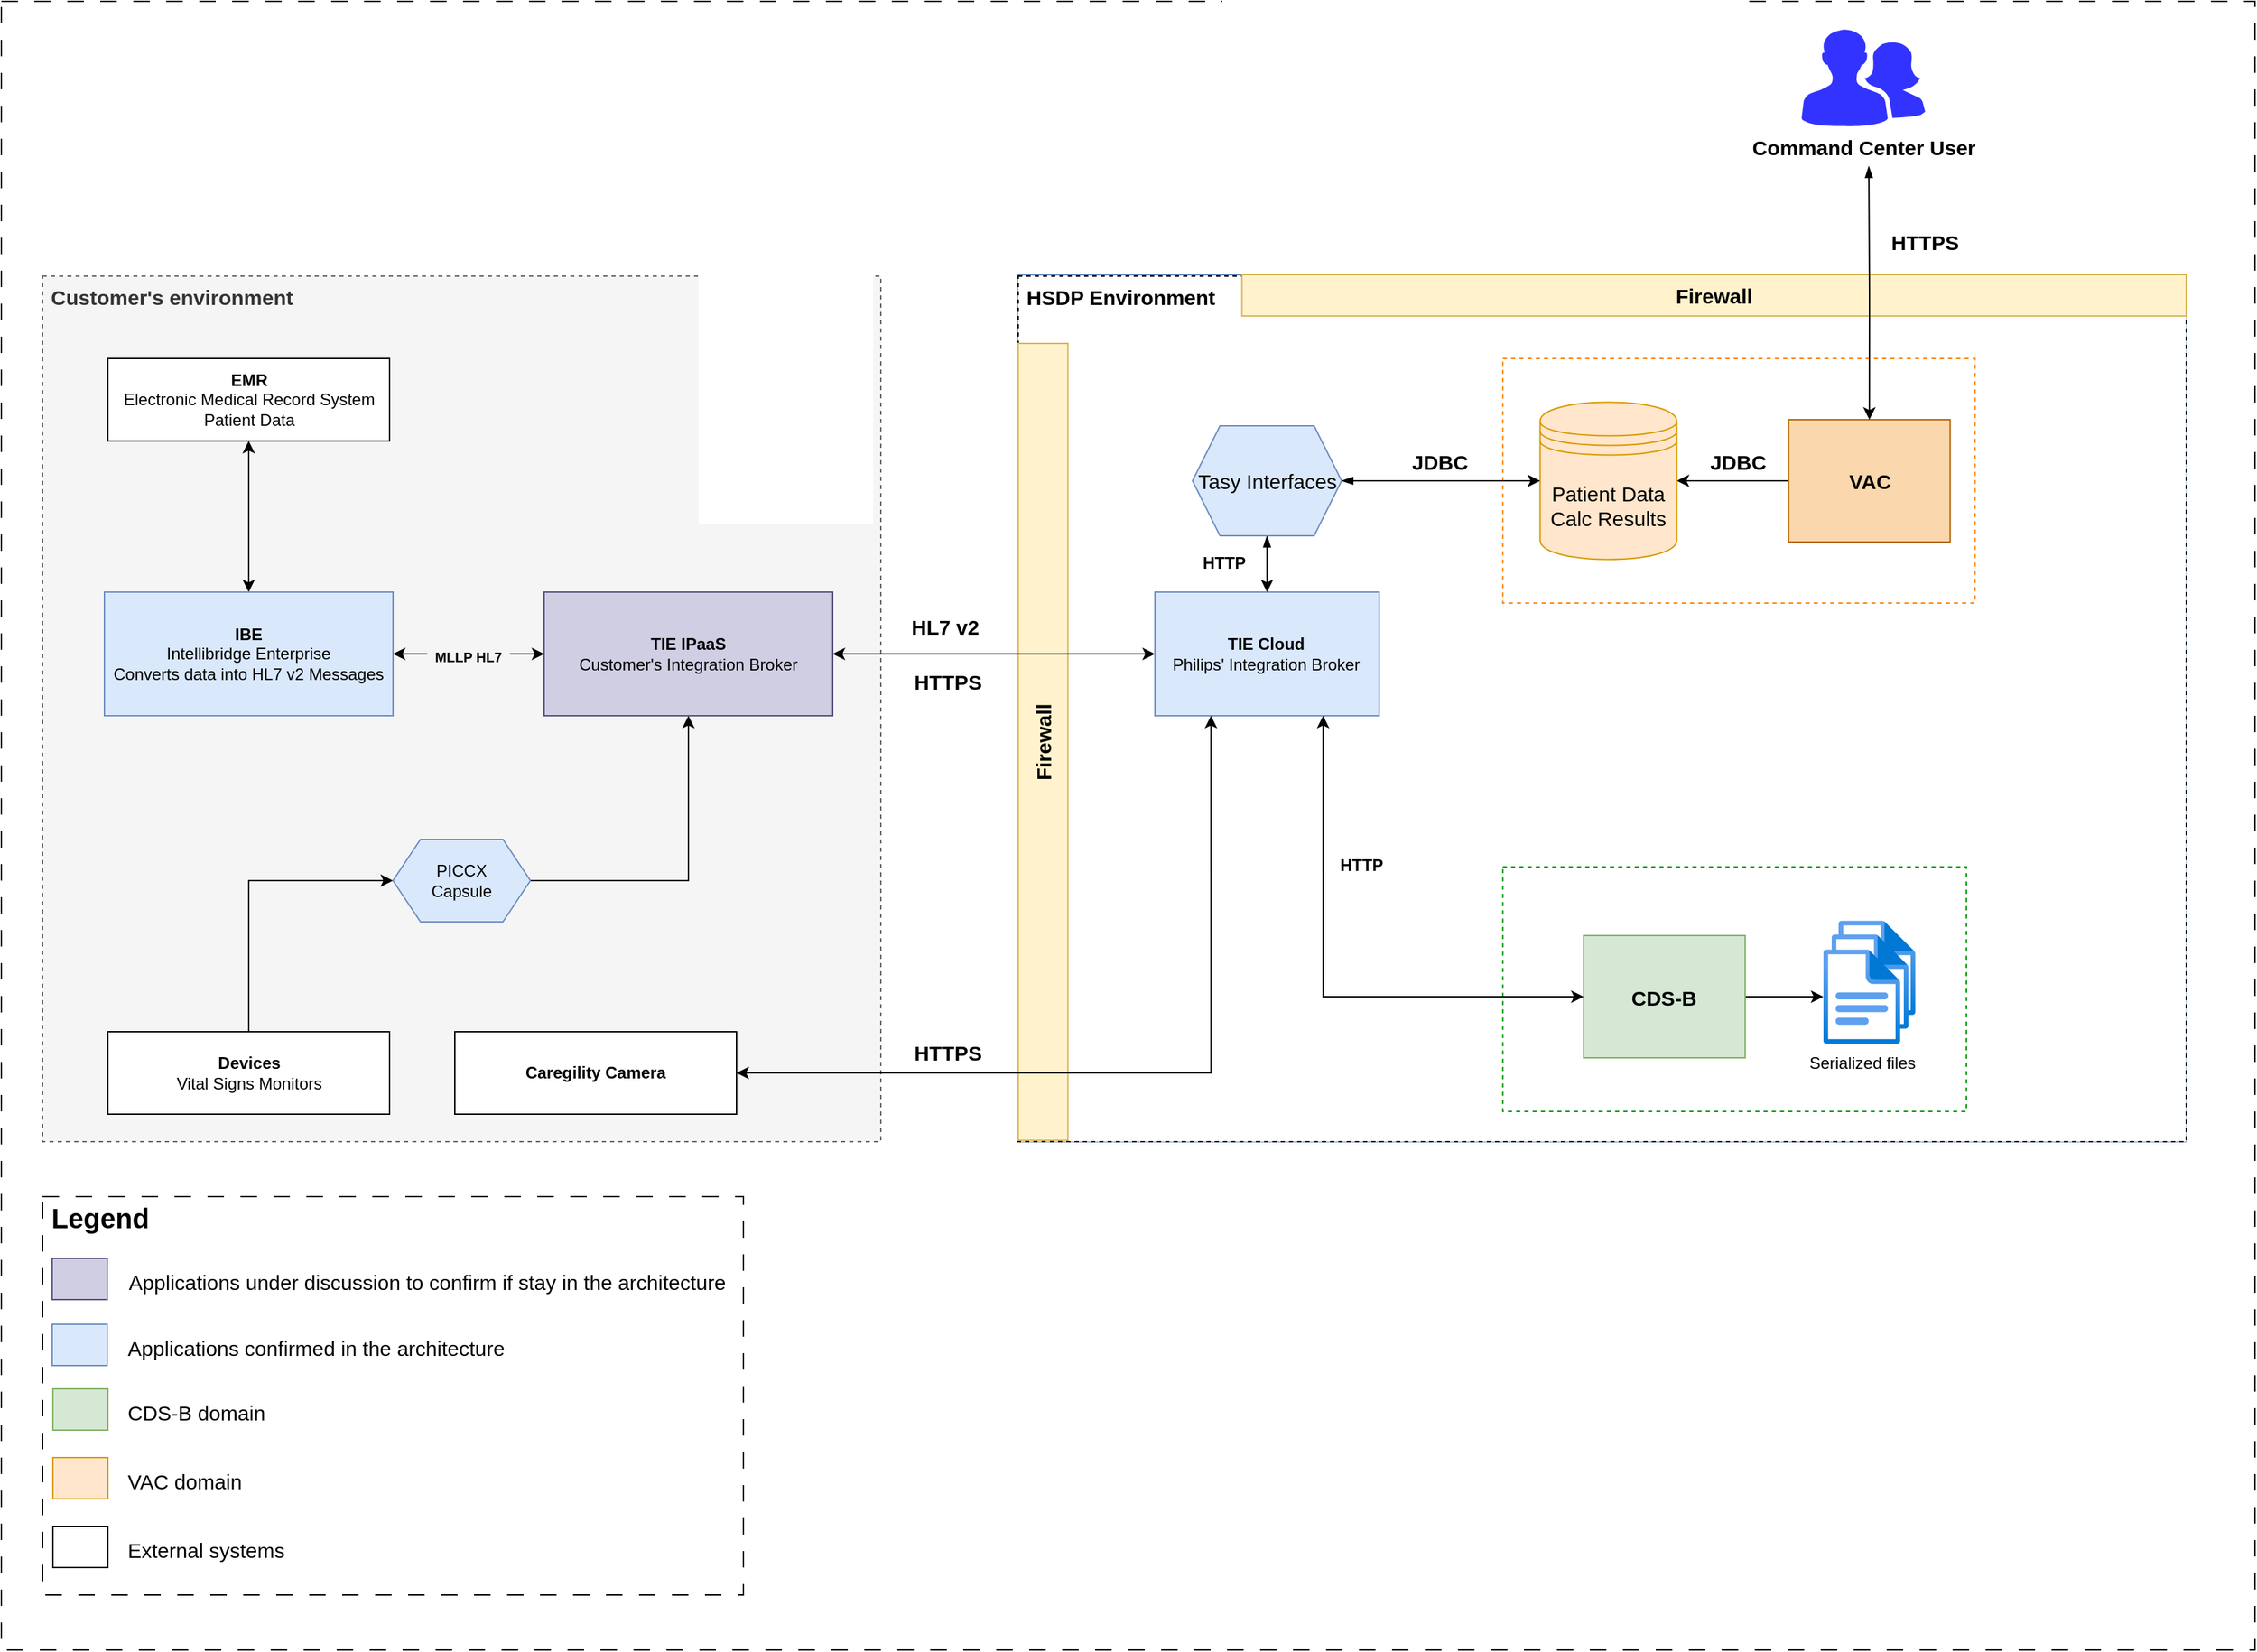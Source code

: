 <mxfile version="21.0.6" type="github"><diagram name="Page-1" id="2rehOZDOLB7oGoRyjfem"><mxGraphModel dx="3103" dy="2275" grid="1" gridSize="10" guides="1" tooltips="1" connect="1" arrows="1" fold="1" page="1" pageScale="1" pageWidth="850" pageHeight="1100" math="0" shadow="0"><root><mxCell id="0"/><mxCell id="1" parent="0"/><mxCell id="cWXUJNvMqhTuxY0X6Ky5-93" value="" style="rounded=0;whiteSpace=wrap;html=1;dashed=1;dashPattern=12 12;fontSize=15;" parent="1" vertex="1"><mxGeometry x="30" y="-130" width="1640" height="1200" as="geometry"/></mxCell><mxCell id="cWXUJNvMqhTuxY0X6Ky5-92" value="" style="rounded=0;whiteSpace=wrap;html=1;fontSize=15;dashed=1;dashPattern=12 12;" parent="1" vertex="1"><mxGeometry x="60" y="740" width="510" height="290" as="geometry"/></mxCell><mxCell id="k68854BvRvZbGaNbNRbs-1" value="&lt;font style=&quot;font-size: 15px;&quot;&gt;&lt;b&gt;&amp;nbsp;Customer's environment&lt;/b&gt;&lt;/font&gt;" style="rounded=0;whiteSpace=wrap;html=1;dashed=1;horizontal=1;verticalAlign=top;align=left;fillColor=#f5f5f5;strokeColor=#666666;fontColor=#333333;" parent="1" vertex="1"><mxGeometry x="60" y="70" width="610" height="630" as="geometry"/></mxCell><mxCell id="k68854BvRvZbGaNbNRbs-8" style="edgeStyle=orthogonalEdgeStyle;rounded=0;orthogonalLoop=1;jettySize=auto;html=1;entryX=0.5;entryY=0;entryDx=0;entryDy=0;fillColor=#f8cecc;strokeColor=#000000;startArrow=classic;startFill=1;" parent="1" source="k68854BvRvZbGaNbNRbs-2" target="k68854BvRvZbGaNbNRbs-6" edge="1"><mxGeometry relative="1" as="geometry"/></mxCell><mxCell id="k68854BvRvZbGaNbNRbs-2" value="&lt;b&gt;EMR&lt;br&gt;&lt;/b&gt;Electronic Medical Record System&lt;br&gt;Patient Data" style="rounded=0;whiteSpace=wrap;html=1;" parent="1" vertex="1"><mxGeometry x="107.5" y="130" width="205" height="60" as="geometry"/></mxCell><mxCell id="k68854BvRvZbGaNbNRbs-5" style="edgeStyle=orthogonalEdgeStyle;rounded=0;orthogonalLoop=1;jettySize=auto;html=1;entryX=0;entryY=0.5;entryDx=0;entryDy=0;fillColor=#f8cecc;strokeColor=#000000;" parent="1" source="k68854BvRvZbGaNbNRbs-3" target="k68854BvRvZbGaNbNRbs-4" edge="1"><mxGeometry relative="1" as="geometry"><Array as="points"><mxPoint x="210" y="510"/></Array></mxGeometry></mxCell><mxCell id="k68854BvRvZbGaNbNRbs-3" value="&lt;b&gt;Devices&lt;br&gt;&lt;/b&gt;Vital Signs Monitors" style="rounded=0;whiteSpace=wrap;html=1;" parent="1" vertex="1"><mxGeometry x="107.5" y="620" width="205" height="60" as="geometry"/></mxCell><mxCell id="cWXUJNvMqhTuxY0X6Ky5-71" style="edgeStyle=orthogonalEdgeStyle;rounded=0;orthogonalLoop=1;jettySize=auto;html=1;entryX=0.5;entryY=1;entryDx=0;entryDy=0;strokeColor=#000000;startArrow=none;startFill=0;endArrow=classic;endFill=1;" parent="1" source="k68854BvRvZbGaNbNRbs-4" target="k68854BvRvZbGaNbNRbs-9" edge="1"><mxGeometry relative="1" as="geometry"/></mxCell><mxCell id="k68854BvRvZbGaNbNRbs-4" value="PICCX&lt;br&gt;Capsule" style="shape=hexagon;perimeter=hexagonPerimeter2;whiteSpace=wrap;html=1;fixedSize=1;fillColor=#dae8fc;strokeColor=#6c8ebf;" parent="1" vertex="1"><mxGeometry x="315" y="480" width="100" height="60" as="geometry"/></mxCell><mxCell id="k68854BvRvZbGaNbNRbs-10" style="edgeStyle=orthogonalEdgeStyle;rounded=0;orthogonalLoop=1;jettySize=auto;html=1;entryX=0;entryY=0.5;entryDx=0;entryDy=0;fontSize=15;startArrow=none;" parent="1" source="k68854BvRvZbGaNbNRbs-11" target="k68854BvRvZbGaNbNRbs-9" edge="1"><mxGeometry relative="1" as="geometry"/></mxCell><mxCell id="k68854BvRvZbGaNbNRbs-6" value="&lt;b&gt;IBE&lt;/b&gt;&lt;br&gt;Intellibridge Enterprise&lt;br&gt;Converts data into HL7 v2 Messages" style="rounded=0;whiteSpace=wrap;html=1;fillColor=#dae8fc;strokeColor=#6c8ebf;" parent="1" vertex="1"><mxGeometry x="105" y="300" width="210" height="90" as="geometry"/></mxCell><mxCell id="k68854BvRvZbGaNbNRbs-9" value="&lt;b&gt;TIE IPaaS&lt;/b&gt;&lt;br&gt;Customer's Integration Broker" style="rounded=0;whiteSpace=wrap;html=1;fillColor=#d0cee2;strokeColor=#56517e;" parent="1" vertex="1"><mxGeometry x="425" y="300" width="210" height="90" as="geometry"/></mxCell><mxCell id="k68854BvRvZbGaNbNRbs-12" value="" style="edgeStyle=orthogonalEdgeStyle;rounded=0;orthogonalLoop=1;jettySize=auto;html=1;entryX=0;entryY=0.5;entryDx=0;entryDy=0;fontSize=15;endArrow=none;startArrow=classic;startFill=1;" parent="1" source="k68854BvRvZbGaNbNRbs-6" target="k68854BvRvZbGaNbNRbs-11" edge="1"><mxGeometry relative="1" as="geometry"><mxPoint x="315" y="345" as="sourcePoint"/><mxPoint x="425" y="345" as="targetPoint"/></mxGeometry></mxCell><mxCell id="k68854BvRvZbGaNbNRbs-11" value="&lt;font style=&quot;font-size: 10px;&quot;&gt;&lt;b&gt;MLLP HL7&lt;/b&gt;&lt;/font&gt;" style="text;html=1;strokeColor=none;fillColor=none;align=center;verticalAlign=middle;whiteSpace=wrap;rounded=0;fontSize=15;" parent="1" vertex="1"><mxGeometry x="340" y="330" width="60" height="30" as="geometry"/></mxCell><mxCell id="k68854BvRvZbGaNbNRbs-17" value="" style="group;fillColor=#dae8fc;strokeColor=#6c8ebf;" parent="1" vertex="1" connectable="0"><mxGeometry x="770" y="69" width="850" height="631" as="geometry"/></mxCell><mxCell id="k68854BvRvZbGaNbNRbs-13" value="&lt;b&gt;&lt;font style=&quot;font-size: 15px;&quot;&gt;&amp;nbsp;HSDP Environment&lt;/font&gt;&lt;/b&gt;" style="rounded=0;whiteSpace=wrap;html=1;dashed=1;horizontal=1;verticalAlign=top;align=left;" parent="k68854BvRvZbGaNbNRbs-17" vertex="1"><mxGeometry y="1" width="850" height="630" as="geometry"/></mxCell><mxCell id="k68854BvRvZbGaNbNRbs-15" value="&lt;font style=&quot;font-size: 15px;&quot;&gt;&lt;b&gt;Firewall&lt;/b&gt;&lt;/font&gt;" style="rounded=0;whiteSpace=wrap;html=1;fontSize=10;horizontal=0;fillColor=#fff2cc;strokeColor=#d6b656;" parent="k68854BvRvZbGaNbNRbs-17" vertex="1"><mxGeometry y="50" width="36.17" height="580" as="geometry"/></mxCell><mxCell id="k68854BvRvZbGaNbNRbs-16" value="&lt;font style=&quot;font-size: 15px;&quot;&gt;&lt;b&gt;Firewall&lt;/b&gt;&lt;/font&gt;" style="rounded=0;whiteSpace=wrap;html=1;fontSize=10;horizontal=1;fillColor=#fff2cc;strokeColor=#d6b656;" parent="k68854BvRvZbGaNbNRbs-17" vertex="1"><mxGeometry x="162.766" width="687.234" height="30" as="geometry"/></mxCell><mxCell id="k68854BvRvZbGaNbNRbs-14" value="&lt;b&gt;TIE Cloud&lt;/b&gt;&lt;br&gt;Philips' Integration Broker" style="rounded=0;whiteSpace=wrap;html=1;fillColor=#dae8fc;strokeColor=#6c8ebf;" parent="k68854BvRvZbGaNbNRbs-17" vertex="1"><mxGeometry x="99.468" y="231" width="163.209" height="90" as="geometry"/></mxCell><mxCell id="k68854BvRvZbGaNbNRbs-28" value="" style="rounded=0;whiteSpace=wrap;html=1;fontSize=15;fontColor=#000000;dashed=1;strokeColor=#FF8000;" parent="k68854BvRvZbGaNbNRbs-17" vertex="1"><mxGeometry x="352.66" y="61" width="343.617" height="178" as="geometry"/></mxCell><mxCell id="k68854BvRvZbGaNbNRbs-31" style="edgeStyle=orthogonalEdgeStyle;rounded=0;orthogonalLoop=1;jettySize=auto;html=1;entryX=1;entryY=0.5;entryDx=0;entryDy=0;fontSize=15;fontColor=#000000;" parent="k68854BvRvZbGaNbNRbs-17" source="k68854BvRvZbGaNbNRbs-29" target="k68854BvRvZbGaNbNRbs-30" edge="1"><mxGeometry relative="1" as="geometry"/></mxCell><mxCell id="k68854BvRvZbGaNbNRbs-29" value="&lt;b&gt;VAC&lt;/b&gt;" style="rounded=0;whiteSpace=wrap;html=1;fontSize=15;fillColor=#fad7ac;strokeColor=#b46504;" parent="k68854BvRvZbGaNbNRbs-17" vertex="1"><mxGeometry x="560.638" y="105.5" width="117.553" height="89" as="geometry"/></mxCell><mxCell id="k68854BvRvZbGaNbNRbs-30" value="Patient Data&lt;br&gt;Calc Results" style="shape=datastore;whiteSpace=wrap;html=1;fontSize=15;fillColor=#ffe6cc;strokeColor=#d79b00;" parent="k68854BvRvZbGaNbNRbs-17" vertex="1"><mxGeometry x="379.787" y="92.75" width="99.468" height="114.5" as="geometry"/></mxCell><mxCell id="k68854BvRvZbGaNbNRbs-32" value="&lt;b&gt;JDBC&lt;/b&gt;" style="text;html=1;strokeColor=none;fillColor=none;align=center;verticalAlign=middle;whiteSpace=wrap;rounded=0;fontSize=15;fontColor=#000000;" parent="k68854BvRvZbGaNbNRbs-17" vertex="1"><mxGeometry x="497.34" y="121" width="54.255" height="30" as="geometry"/></mxCell><mxCell id="k68854BvRvZbGaNbNRbs-33" value="" style="rounded=0;whiteSpace=wrap;html=1;fontSize=15;fontColor=#000000;dashed=1;strokeColor=#009900;" parent="k68854BvRvZbGaNbNRbs-17" vertex="1"><mxGeometry x="352.66" y="431" width="337.34" height="178" as="geometry"/></mxCell><mxCell id="eL5gJCXLeCchbwgY8hE5-12" style="edgeStyle=orthogonalEdgeStyle;rounded=0;orthogonalLoop=1;jettySize=auto;html=1;exitX=1;exitY=0.5;exitDx=0;exitDy=0;" parent="k68854BvRvZbGaNbNRbs-17" source="k68854BvRvZbGaNbNRbs-34" target="eL5gJCXLeCchbwgY8hE5-9" edge="1"><mxGeometry relative="1" as="geometry"/></mxCell><mxCell id="k68854BvRvZbGaNbNRbs-34" value="&lt;b&gt;CDS-B&lt;/b&gt;" style="rounded=0;whiteSpace=wrap;html=1;fontSize=15;fillColor=#d5e8d4;strokeColor=#82b366;" parent="k68854BvRvZbGaNbNRbs-17" vertex="1"><mxGeometry x="411.437" y="481" width="117.553" height="89" as="geometry"/></mxCell><mxCell id="k68854BvRvZbGaNbNRbs-35" style="edgeStyle=orthogonalEdgeStyle;rounded=0;orthogonalLoop=1;jettySize=auto;html=1;entryX=0;entryY=0.5;entryDx=0;entryDy=0;fontSize=15;fontColor=#000000;startArrow=classic;startFill=1;exitX=0.75;exitY=1;exitDx=0;exitDy=0;strokeColor=#000000;" parent="k68854BvRvZbGaNbNRbs-17" source="k68854BvRvZbGaNbNRbs-14" target="k68854BvRvZbGaNbNRbs-34" edge="1"><mxGeometry relative="1" as="geometry"><Array as="points"><mxPoint x="222" y="526"/></Array><mxPoint x="222.68" y="455.5" as="sourcePoint"/></mxGeometry></mxCell><mxCell id="k68854BvRvZbGaNbNRbs-37" style="edgeStyle=orthogonalEdgeStyle;rounded=0;orthogonalLoop=1;jettySize=auto;html=1;exitX=1;exitY=0.5;exitDx=0;exitDy=0;entryX=0;entryY=0.5;entryDx=0;entryDy=0;fontSize=15;fontColor=#000000;startArrow=blockThin;startFill=1;" parent="k68854BvRvZbGaNbNRbs-17" source="k68854BvRvZbGaNbNRbs-36" target="k68854BvRvZbGaNbNRbs-30" edge="1"><mxGeometry relative="1" as="geometry"/></mxCell><mxCell id="k68854BvRvZbGaNbNRbs-38" style="edgeStyle=orthogonalEdgeStyle;rounded=0;orthogonalLoop=1;jettySize=auto;html=1;entryX=0.5;entryY=0;entryDx=0;entryDy=0;fontSize=15;fontColor=#000000;startArrow=blockThin;startFill=1;" parent="k68854BvRvZbGaNbNRbs-17" source="k68854BvRvZbGaNbNRbs-36" target="k68854BvRvZbGaNbNRbs-14" edge="1"><mxGeometry relative="1" as="geometry"/></mxCell><mxCell id="k68854BvRvZbGaNbNRbs-36" value="Tasy Interfaces" style="shape=hexagon;perimeter=hexagonPerimeter2;whiteSpace=wrap;html=1;fixedSize=1;fontSize=15;fillColor=#dae8fc;strokeColor=#6c8ebf;" parent="k68854BvRvZbGaNbNRbs-17" vertex="1"><mxGeometry x="126.813" y="110" width="108.511" height="80" as="geometry"/></mxCell><mxCell id="eL5gJCXLeCchbwgY8hE5-10" value="" style="group" parent="k68854BvRvZbGaNbNRbs-17" vertex="1" connectable="0"><mxGeometry x="585.91" y="470" width="67" height="90" as="geometry"/></mxCell><mxCell id="eL5gJCXLeCchbwgY8hE5-6" value="" style="aspect=fixed;html=1;points=[];align=center;image;fontSize=12;image=img/lib/azure2/general/File.svg;fillColor=#3333FF;" parent="eL5gJCXLeCchbwgY8hE5-10" vertex="1"><mxGeometry x="11" width="56.0" height="69" as="geometry"/></mxCell><mxCell id="eL5gJCXLeCchbwgY8hE5-7" value="" style="aspect=fixed;html=1;points=[];align=center;image;fontSize=12;image=img/lib/azure2/general/File.svg;fillColor=#3333FF;" parent="eL5gJCXLeCchbwgY8hE5-10" vertex="1"><mxGeometry x="6" y="10" width="56.0" height="69" as="geometry"/></mxCell><mxCell id="eL5gJCXLeCchbwgY8hE5-9" value="Serialized files" style="aspect=fixed;html=1;points=[];align=center;image;fontSize=12;image=img/lib/azure2/general/File.svg;fillColor=#3333FF;" parent="eL5gJCXLeCchbwgY8hE5-10" vertex="1"><mxGeometry y="21" width="56.0" height="69" as="geometry"/></mxCell><mxCell id="cWXUJNvMqhTuxY0X6Ky5-38" value="&lt;b&gt;HTTP&lt;/b&gt;" style="text;html=1;strokeColor=none;fillColor=none;align=center;verticalAlign=middle;whiteSpace=wrap;rounded=0;" parent="k68854BvRvZbGaNbNRbs-17" vertex="1"><mxGeometry x="220" y="414.5" width="60" height="30" as="geometry"/></mxCell><mxCell id="cWXUJNvMqhTuxY0X6Ky5-39" value="&lt;b&gt;HTTP&lt;/b&gt;" style="text;html=1;strokeColor=none;fillColor=none;align=center;verticalAlign=middle;whiteSpace=wrap;rounded=0;" parent="k68854BvRvZbGaNbNRbs-17" vertex="1"><mxGeometry x="120" y="194.5" width="60" height="30" as="geometry"/></mxCell><mxCell id="cWXUJNvMqhTuxY0X6Ky5-41" value="&lt;b&gt;JDBC&lt;/b&gt;" style="text;html=1;strokeColor=none;fillColor=none;align=center;verticalAlign=middle;whiteSpace=wrap;rounded=0;fontSize=15;fontColor=#000000;" parent="k68854BvRvZbGaNbNRbs-17" vertex="1"><mxGeometry x="280.0" y="121" width="54.255" height="30" as="geometry"/></mxCell><mxCell id="k68854BvRvZbGaNbNRbs-18" style="edgeStyle=orthogonalEdgeStyle;rounded=0;orthogonalLoop=1;jettySize=auto;html=1;entryX=0;entryY=0.5;entryDx=0;entryDy=0;fontSize=15;fontColor=#000000;startArrow=classic;startFill=1;" parent="1" source="k68854BvRvZbGaNbNRbs-9" target="k68854BvRvZbGaNbNRbs-14" edge="1"><mxGeometry relative="1" as="geometry"/></mxCell><mxCell id="k68854BvRvZbGaNbNRbs-19" value="&lt;b&gt;HL7 v2&lt;/b&gt;" style="text;html=1;strokeColor=none;fillColor=none;align=center;verticalAlign=middle;whiteSpace=wrap;rounded=0;fontSize=15;fontColor=#000000;" parent="1" vertex="1"><mxGeometry x="687" y="310" width="60" height="30" as="geometry"/></mxCell><mxCell id="k68854BvRvZbGaNbNRbs-22" value="&lt;b&gt;HTTPS&lt;/b&gt;" style="text;html=1;strokeColor=none;fillColor=none;align=center;verticalAlign=middle;whiteSpace=wrap;rounded=0;fontSize=15;fontColor=#000000;" parent="1" vertex="1"><mxGeometry x="689" y="350" width="60" height="30" as="geometry"/></mxCell><mxCell id="k68854BvRvZbGaNbNRbs-40" style="edgeStyle=orthogonalEdgeStyle;rounded=0;orthogonalLoop=1;jettySize=auto;html=1;entryX=0.5;entryY=0;entryDx=0;entryDy=0;fontSize=15;fontColor=#000000;startArrow=blockThin;startFill=1;" parent="1" target="k68854BvRvZbGaNbNRbs-29" edge="1"><mxGeometry relative="1" as="geometry"><mxPoint x="1389" y="-10" as="sourcePoint"/></mxGeometry></mxCell><mxCell id="k68854BvRvZbGaNbNRbs-39" value="&lt;b&gt;Command Center User&lt;/b&gt;" style="verticalLabelPosition=bottom;sketch=0;html=1;fillColor=#3333FF;strokeColor=none;verticalAlign=top;pointerEvents=1;align=center;shape=mxgraph.cisco_safe.people_places_things_icons.icon2;fontSize=15;fontColor=#000000;" parent="1" vertex="1"><mxGeometry x="1340" y="-110" width="90" height="71" as="geometry"/></mxCell><mxCell id="k68854BvRvZbGaNbNRbs-41" value="&lt;b&gt;HTTPS&lt;/b&gt;" style="text;html=1;strokeColor=none;fillColor=none;align=center;verticalAlign=middle;whiteSpace=wrap;rounded=0;fontSize=15;fontColor=#000000;" parent="1" vertex="1"><mxGeometry x="1400" y="30" width="60" height="30" as="geometry"/></mxCell><mxCell id="cWXUJNvMqhTuxY0X6Ky5-2" style="edgeStyle=orthogonalEdgeStyle;rounded=0;orthogonalLoop=1;jettySize=auto;html=1;entryX=0.25;entryY=1;entryDx=0;entryDy=0;startArrow=classic;startFill=1;" parent="1" source="cWXUJNvMqhTuxY0X6Ky5-1" target="k68854BvRvZbGaNbNRbs-14" edge="1"><mxGeometry relative="1" as="geometry"/></mxCell><mxCell id="cWXUJNvMqhTuxY0X6Ky5-1" value="&lt;b&gt;Caregility Camera&lt;/b&gt;" style="rounded=0;whiteSpace=wrap;html=1;" parent="1" vertex="1"><mxGeometry x="360" y="620" width="205" height="60" as="geometry"/></mxCell><mxCell id="cWXUJNvMqhTuxY0X6Ky5-4" value="&lt;b&gt;HTTPS&lt;/b&gt;" style="text;html=1;strokeColor=none;fillColor=none;align=center;verticalAlign=middle;whiteSpace=wrap;rounded=0;fontSize=15;fontColor=#000000;" parent="1" vertex="1"><mxGeometry x="689" y="620" width="60" height="30" as="geometry"/></mxCell><mxCell id="cWXUJNvMqhTuxY0X6Ky5-75" value="&lt;font style=&quot;font-size: 20px;&quot;&gt;&lt;b&gt;Legend&lt;/b&gt;&lt;/font&gt;" style="text;html=1;strokeColor=none;fillColor=none;align=center;verticalAlign=middle;whiteSpace=wrap;rounded=0;" parent="1" vertex="1"><mxGeometry x="72" y="740" width="60" height="30" as="geometry"/></mxCell><mxCell id="cWXUJNvMqhTuxY0X6Ky5-76" value="" style="rounded=0;whiteSpace=wrap;html=1;fillColor=#d0cee2;strokeColor=#56517e;" parent="1" vertex="1"><mxGeometry x="67" y="785" width="40" height="30" as="geometry"/></mxCell><mxCell id="cWXUJNvMqhTuxY0X6Ky5-77" value="&lt;font style=&quot;font-size: 15px;&quot;&gt;Applications under discussion to confirm if stay in the architecture&lt;/font&gt;" style="text;html=1;strokeColor=none;fillColor=none;align=center;verticalAlign=middle;whiteSpace=wrap;rounded=0;fontSize=20;" parent="1" vertex="1"><mxGeometry x="120" y="785" width="440" height="30" as="geometry"/></mxCell><mxCell id="cWXUJNvMqhTuxY0X6Ky5-80" value="" style="rounded=0;whiteSpace=wrap;html=1;fillColor=#dae8fc;strokeColor=#6c8ebf;" parent="1" vertex="1"><mxGeometry x="67" y="833" width="40" height="30" as="geometry"/></mxCell><mxCell id="cWXUJNvMqhTuxY0X6Ky5-81" value="&lt;font style=&quot;font-size: 15px;&quot;&gt;Applications confirmed in the architecture&lt;/font&gt;" style="text;html=1;strokeColor=none;fillColor=none;align=left;verticalAlign=middle;whiteSpace=wrap;rounded=0;fontSize=20;" parent="1" vertex="1"><mxGeometry x="120" y="833" width="418" height="30" as="geometry"/></mxCell><mxCell id="cWXUJNvMqhTuxY0X6Ky5-83" value="" style="rounded=0;whiteSpace=wrap;html=1;fillColor=#d5e8d4;strokeColor=#82b366;" parent="1" vertex="1"><mxGeometry x="67.5" y="880" width="40" height="30" as="geometry"/></mxCell><mxCell id="cWXUJNvMqhTuxY0X6Ky5-84" value="&lt;font style=&quot;font-size: 15px;&quot;&gt;CDS-B domain&lt;/font&gt;" style="text;html=1;strokeColor=none;fillColor=none;align=left;verticalAlign=middle;whiteSpace=wrap;rounded=0;fontSize=20;" parent="1" vertex="1"><mxGeometry x="120" y="880" width="418" height="30" as="geometry"/></mxCell><mxCell id="cWXUJNvMqhTuxY0X6Ky5-85" value="" style="rounded=0;whiteSpace=wrap;html=1;fillColor=#ffe6cc;strokeColor=#d79b00;" parent="1" vertex="1"><mxGeometry x="67.5" y="930" width="40" height="30" as="geometry"/></mxCell><mxCell id="cWXUJNvMqhTuxY0X6Ky5-86" value="&lt;font style=&quot;font-size: 15px;&quot;&gt;VAC domain&lt;/font&gt;" style="text;html=1;strokeColor=none;fillColor=none;align=left;verticalAlign=middle;whiteSpace=wrap;rounded=0;fontSize=20;" parent="1" vertex="1"><mxGeometry x="120" y="930" width="418" height="30" as="geometry"/></mxCell><mxCell id="cWXUJNvMqhTuxY0X6Ky5-88" value="" style="rounded=0;whiteSpace=wrap;html=1;" parent="1" vertex="1"><mxGeometry x="67.5" y="980" width="40" height="30" as="geometry"/></mxCell><mxCell id="cWXUJNvMqhTuxY0X6Ky5-89" value="&lt;font style=&quot;font-size: 15px;&quot;&gt;External systems&lt;/font&gt;" style="text;html=1;strokeColor=none;fillColor=none;align=left;verticalAlign=middle;whiteSpace=wrap;rounded=0;fontSize=20;" parent="1" vertex="1"><mxGeometry x="120" y="980" width="418" height="30" as="geometry"/></mxCell></root></mxGraphModel></diagram></mxfile>